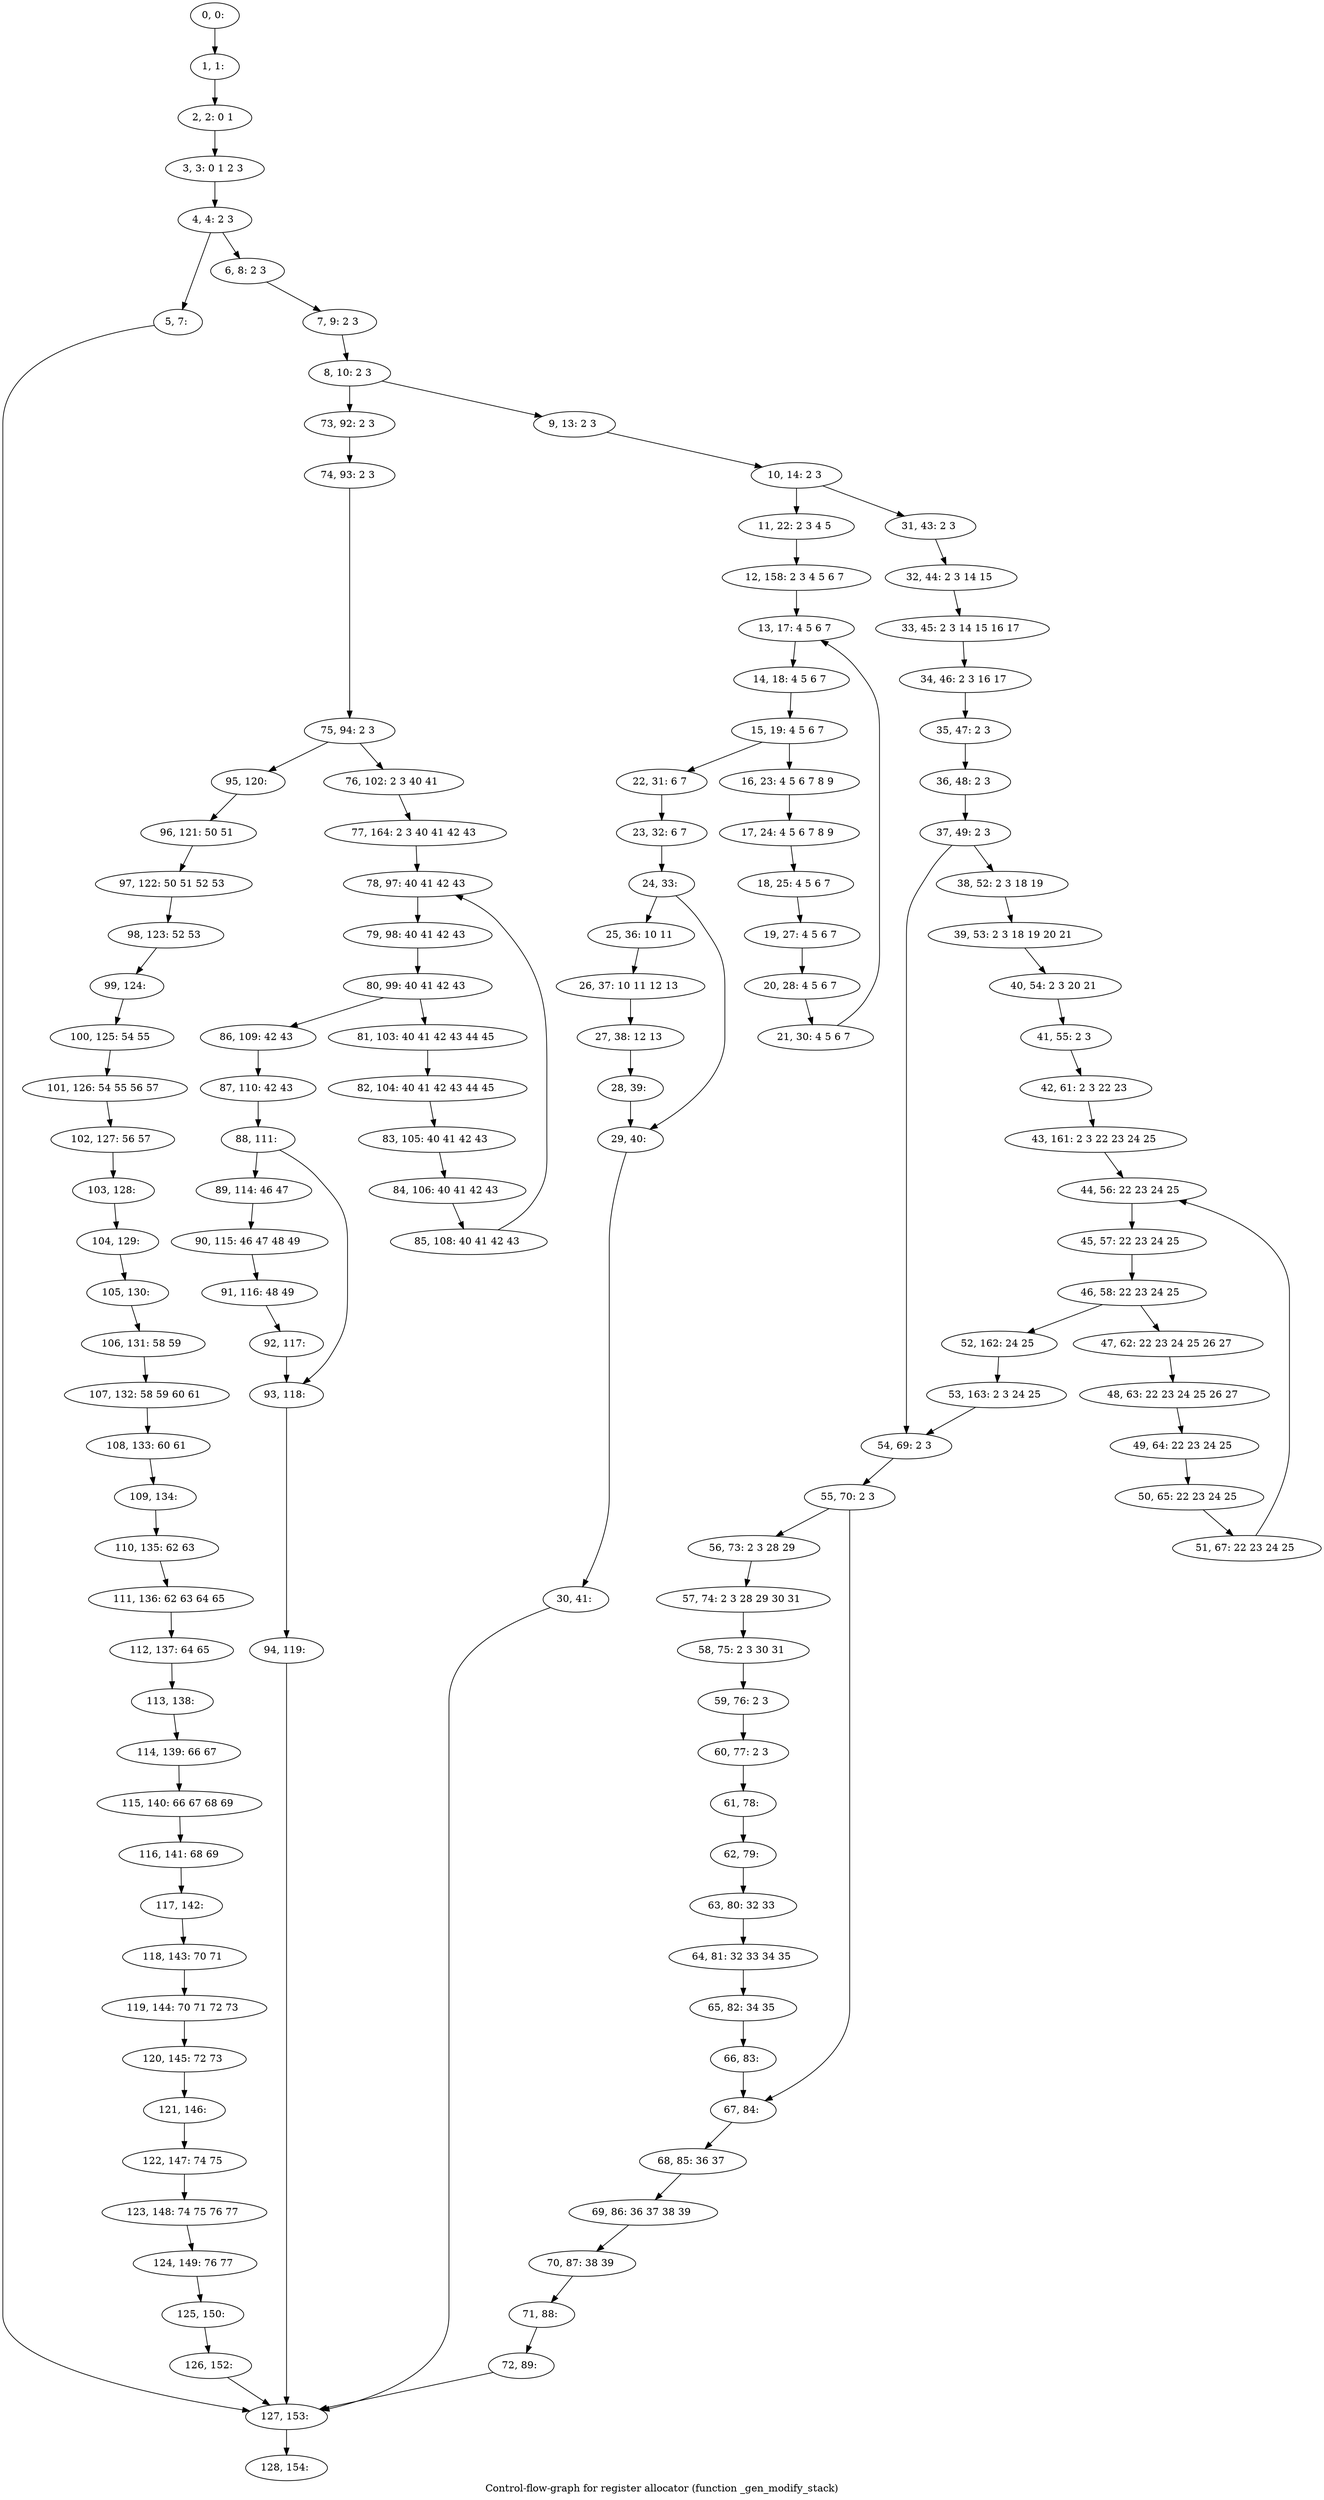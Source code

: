 digraph G {
graph [label="Control-flow-graph for register allocator (function _gen_modify_stack)"]
0[label="0, 0: "];
1[label="1, 1: "];
2[label="2, 2: 0 1 "];
3[label="3, 3: 0 1 2 3 "];
4[label="4, 4: 2 3 "];
5[label="5, 7: "];
6[label="6, 8: 2 3 "];
7[label="7, 9: 2 3 "];
8[label="8, 10: 2 3 "];
9[label="9, 13: 2 3 "];
10[label="10, 14: 2 3 "];
11[label="11, 22: 2 3 4 5 "];
12[label="12, 158: 2 3 4 5 6 7 "];
13[label="13, 17: 4 5 6 7 "];
14[label="14, 18: 4 5 6 7 "];
15[label="15, 19: 4 5 6 7 "];
16[label="16, 23: 4 5 6 7 8 9 "];
17[label="17, 24: 4 5 6 7 8 9 "];
18[label="18, 25: 4 5 6 7 "];
19[label="19, 27: 4 5 6 7 "];
20[label="20, 28: 4 5 6 7 "];
21[label="21, 30: 4 5 6 7 "];
22[label="22, 31: 6 7 "];
23[label="23, 32: 6 7 "];
24[label="24, 33: "];
25[label="25, 36: 10 11 "];
26[label="26, 37: 10 11 12 13 "];
27[label="27, 38: 12 13 "];
28[label="28, 39: "];
29[label="29, 40: "];
30[label="30, 41: "];
31[label="31, 43: 2 3 "];
32[label="32, 44: 2 3 14 15 "];
33[label="33, 45: 2 3 14 15 16 17 "];
34[label="34, 46: 2 3 16 17 "];
35[label="35, 47: 2 3 "];
36[label="36, 48: 2 3 "];
37[label="37, 49: 2 3 "];
38[label="38, 52: 2 3 18 19 "];
39[label="39, 53: 2 3 18 19 20 21 "];
40[label="40, 54: 2 3 20 21 "];
41[label="41, 55: 2 3 "];
42[label="42, 61: 2 3 22 23 "];
43[label="43, 161: 2 3 22 23 24 25 "];
44[label="44, 56: 22 23 24 25 "];
45[label="45, 57: 22 23 24 25 "];
46[label="46, 58: 22 23 24 25 "];
47[label="47, 62: 22 23 24 25 26 27 "];
48[label="48, 63: 22 23 24 25 26 27 "];
49[label="49, 64: 22 23 24 25 "];
50[label="50, 65: 22 23 24 25 "];
51[label="51, 67: 22 23 24 25 "];
52[label="52, 162: 24 25 "];
53[label="53, 163: 2 3 24 25 "];
54[label="54, 69: 2 3 "];
55[label="55, 70: 2 3 "];
56[label="56, 73: 2 3 28 29 "];
57[label="57, 74: 2 3 28 29 30 31 "];
58[label="58, 75: 2 3 30 31 "];
59[label="59, 76: 2 3 "];
60[label="60, 77: 2 3 "];
61[label="61, 78: "];
62[label="62, 79: "];
63[label="63, 80: 32 33 "];
64[label="64, 81: 32 33 34 35 "];
65[label="65, 82: 34 35 "];
66[label="66, 83: "];
67[label="67, 84: "];
68[label="68, 85: 36 37 "];
69[label="69, 86: 36 37 38 39 "];
70[label="70, 87: 38 39 "];
71[label="71, 88: "];
72[label="72, 89: "];
73[label="73, 92: 2 3 "];
74[label="74, 93: 2 3 "];
75[label="75, 94: 2 3 "];
76[label="76, 102: 2 3 40 41 "];
77[label="77, 164: 2 3 40 41 42 43 "];
78[label="78, 97: 40 41 42 43 "];
79[label="79, 98: 40 41 42 43 "];
80[label="80, 99: 40 41 42 43 "];
81[label="81, 103: 40 41 42 43 44 45 "];
82[label="82, 104: 40 41 42 43 44 45 "];
83[label="83, 105: 40 41 42 43 "];
84[label="84, 106: 40 41 42 43 "];
85[label="85, 108: 40 41 42 43 "];
86[label="86, 109: 42 43 "];
87[label="87, 110: 42 43 "];
88[label="88, 111: "];
89[label="89, 114: 46 47 "];
90[label="90, 115: 46 47 48 49 "];
91[label="91, 116: 48 49 "];
92[label="92, 117: "];
93[label="93, 118: "];
94[label="94, 119: "];
95[label="95, 120: "];
96[label="96, 121: 50 51 "];
97[label="97, 122: 50 51 52 53 "];
98[label="98, 123: 52 53 "];
99[label="99, 124: "];
100[label="100, 125: 54 55 "];
101[label="101, 126: 54 55 56 57 "];
102[label="102, 127: 56 57 "];
103[label="103, 128: "];
104[label="104, 129: "];
105[label="105, 130: "];
106[label="106, 131: 58 59 "];
107[label="107, 132: 58 59 60 61 "];
108[label="108, 133: 60 61 "];
109[label="109, 134: "];
110[label="110, 135: 62 63 "];
111[label="111, 136: 62 63 64 65 "];
112[label="112, 137: 64 65 "];
113[label="113, 138: "];
114[label="114, 139: 66 67 "];
115[label="115, 140: 66 67 68 69 "];
116[label="116, 141: 68 69 "];
117[label="117, 142: "];
118[label="118, 143: 70 71 "];
119[label="119, 144: 70 71 72 73 "];
120[label="120, 145: 72 73 "];
121[label="121, 146: "];
122[label="122, 147: 74 75 "];
123[label="123, 148: 74 75 76 77 "];
124[label="124, 149: 76 77 "];
125[label="125, 150: "];
126[label="126, 152: "];
127[label="127, 153: "];
128[label="128, 154: "];
0->1 ;
1->2 ;
2->3 ;
3->4 ;
4->5 ;
4->6 ;
5->127 ;
6->7 ;
7->8 ;
8->9 ;
8->73 ;
9->10 ;
10->11 ;
10->31 ;
11->12 ;
12->13 ;
13->14 ;
14->15 ;
15->16 ;
15->22 ;
16->17 ;
17->18 ;
18->19 ;
19->20 ;
20->21 ;
21->13 ;
22->23 ;
23->24 ;
24->25 ;
24->29 ;
25->26 ;
26->27 ;
27->28 ;
28->29 ;
29->30 ;
30->127 ;
31->32 ;
32->33 ;
33->34 ;
34->35 ;
35->36 ;
36->37 ;
37->38 ;
37->54 ;
38->39 ;
39->40 ;
40->41 ;
41->42 ;
42->43 ;
43->44 ;
44->45 ;
45->46 ;
46->47 ;
46->52 ;
47->48 ;
48->49 ;
49->50 ;
50->51 ;
51->44 ;
52->53 ;
53->54 ;
54->55 ;
55->56 ;
55->67 ;
56->57 ;
57->58 ;
58->59 ;
59->60 ;
60->61 ;
61->62 ;
62->63 ;
63->64 ;
64->65 ;
65->66 ;
66->67 ;
67->68 ;
68->69 ;
69->70 ;
70->71 ;
71->72 ;
72->127 ;
73->74 ;
74->75 ;
75->76 ;
75->95 ;
76->77 ;
77->78 ;
78->79 ;
79->80 ;
80->81 ;
80->86 ;
81->82 ;
82->83 ;
83->84 ;
84->85 ;
85->78 ;
86->87 ;
87->88 ;
88->89 ;
88->93 ;
89->90 ;
90->91 ;
91->92 ;
92->93 ;
93->94 ;
94->127 ;
95->96 ;
96->97 ;
97->98 ;
98->99 ;
99->100 ;
100->101 ;
101->102 ;
102->103 ;
103->104 ;
104->105 ;
105->106 ;
106->107 ;
107->108 ;
108->109 ;
109->110 ;
110->111 ;
111->112 ;
112->113 ;
113->114 ;
114->115 ;
115->116 ;
116->117 ;
117->118 ;
118->119 ;
119->120 ;
120->121 ;
121->122 ;
122->123 ;
123->124 ;
124->125 ;
125->126 ;
126->127 ;
127->128 ;
}
